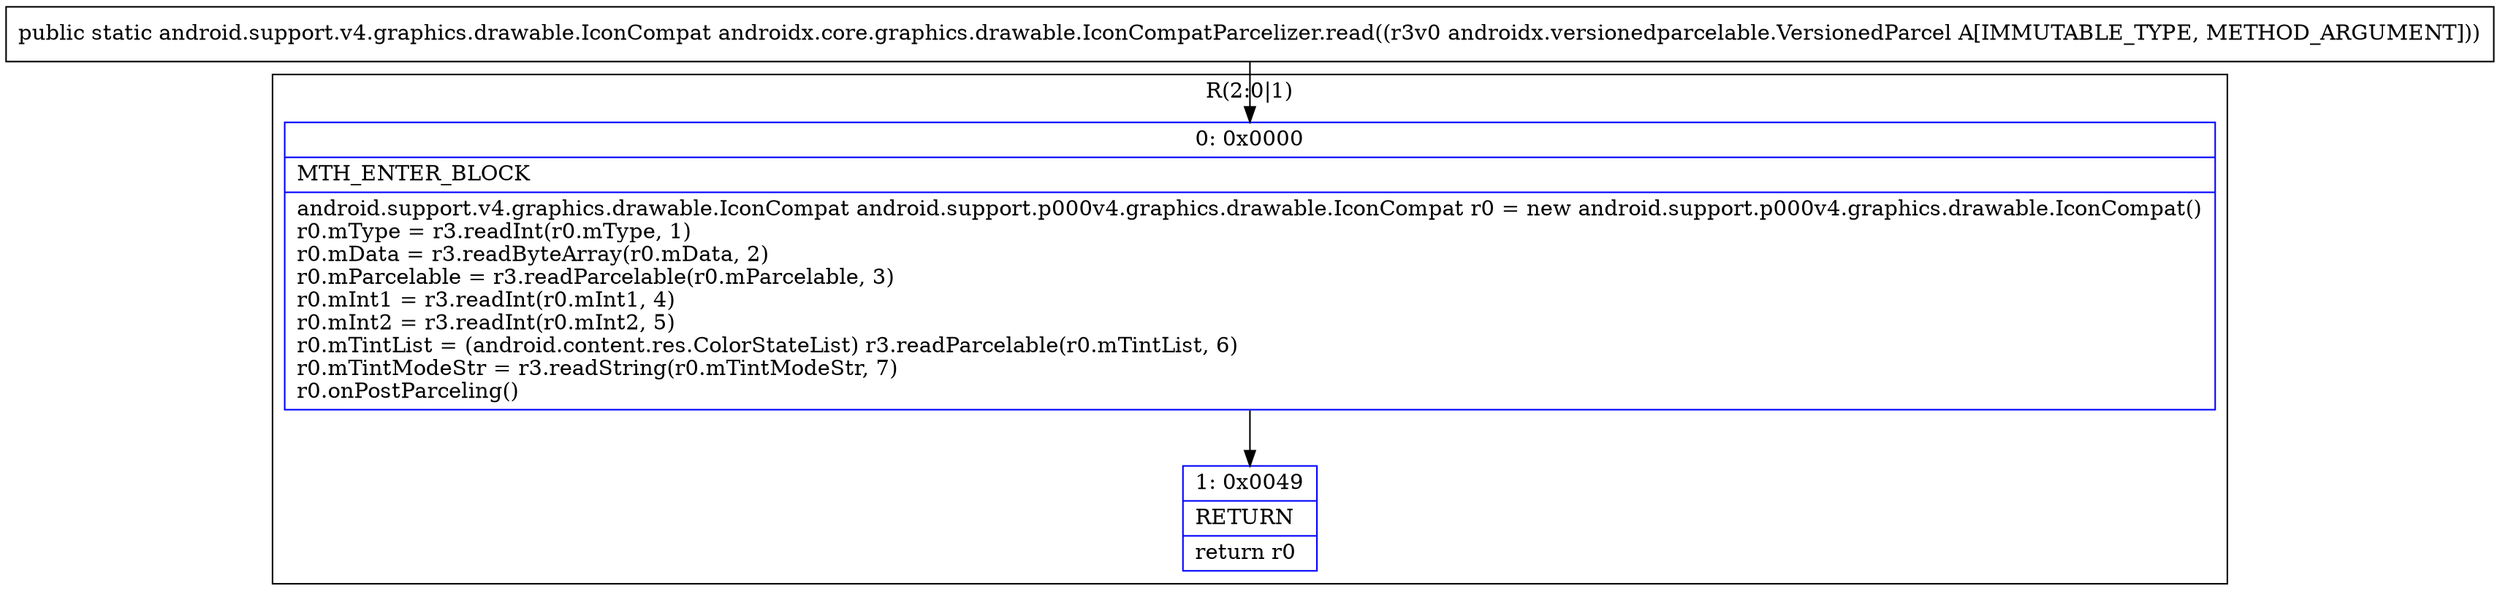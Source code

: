 digraph "CFG forandroidx.core.graphics.drawable.IconCompatParcelizer.read(Landroidx\/versionedparcelable\/VersionedParcel;)Landroid\/support\/v4\/graphics\/drawable\/IconCompat;" {
subgraph cluster_Region_871709354 {
label = "R(2:0|1)";
node [shape=record,color=blue];
Node_0 [shape=record,label="{0\:\ 0x0000|MTH_ENTER_BLOCK\l|android.support.v4.graphics.drawable.IconCompat android.support.p000v4.graphics.drawable.IconCompat r0 = new android.support.p000v4.graphics.drawable.IconCompat()\lr0.mType = r3.readInt(r0.mType, 1)\lr0.mData = r3.readByteArray(r0.mData, 2)\lr0.mParcelable = r3.readParcelable(r0.mParcelable, 3)\lr0.mInt1 = r3.readInt(r0.mInt1, 4)\lr0.mInt2 = r3.readInt(r0.mInt2, 5)\lr0.mTintList = (android.content.res.ColorStateList) r3.readParcelable(r0.mTintList, 6)\lr0.mTintModeStr = r3.readString(r0.mTintModeStr, 7)\lr0.onPostParceling()\l}"];
Node_1 [shape=record,label="{1\:\ 0x0049|RETURN\l|return r0\l}"];
}
MethodNode[shape=record,label="{public static android.support.v4.graphics.drawable.IconCompat androidx.core.graphics.drawable.IconCompatParcelizer.read((r3v0 androidx.versionedparcelable.VersionedParcel A[IMMUTABLE_TYPE, METHOD_ARGUMENT])) }"];
MethodNode -> Node_0;
Node_0 -> Node_1;
}

